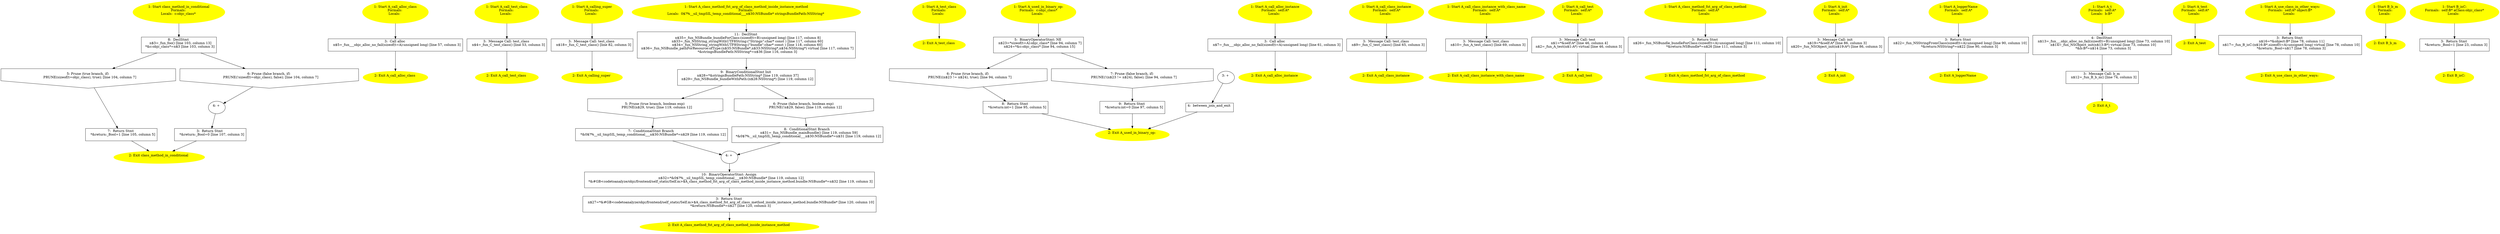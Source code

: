 /* @generated */
digraph cfg {
"class_method_in_conditional.2a19b0bd8eafdb3235f52585a49ef84a_1" [label="1: Start class_method_in_conditional\nFormals: \nLocals:  c:objc_class* \n  " color=yellow style=filled]
	

	 "class_method_in_conditional.2a19b0bd8eafdb3235f52585a49ef84a_1" -> "class_method_in_conditional.2a19b0bd8eafdb3235f52585a49ef84a_8" ;
"class_method_in_conditional.2a19b0bd8eafdb3235f52585a49ef84a_2" [label="2: Exit class_method_in_conditional \n  " color=yellow style=filled]
	

"class_method_in_conditional.2a19b0bd8eafdb3235f52585a49ef84a_3" [label="3:  Return Stmt \n   *&return:_Bool=0 [line 107, column 3]\n " shape="box"]
	

	 "class_method_in_conditional.2a19b0bd8eafdb3235f52585a49ef84a_3" -> "class_method_in_conditional.2a19b0bd8eafdb3235f52585a49ef84a_2" ;
"class_method_in_conditional.2a19b0bd8eafdb3235f52585a49ef84a_4" [label="4: + \n  " ]
	

	 "class_method_in_conditional.2a19b0bd8eafdb3235f52585a49ef84a_4" -> "class_method_in_conditional.2a19b0bd8eafdb3235f52585a49ef84a_3" ;
"class_method_in_conditional.2a19b0bd8eafdb3235f52585a49ef84a_5" [label="5: Prune (true branch, if) \n   PRUNE(sizeof(t=objc_class), true); [line 104, column 7]\n " shape="invhouse"]
	

	 "class_method_in_conditional.2a19b0bd8eafdb3235f52585a49ef84a_5" -> "class_method_in_conditional.2a19b0bd8eafdb3235f52585a49ef84a_7" ;
"class_method_in_conditional.2a19b0bd8eafdb3235f52585a49ef84a_6" [label="6: Prune (false branch, if) \n   PRUNE(!sizeof(t=objc_class), false); [line 104, column 7]\n " shape="invhouse"]
	

	 "class_method_in_conditional.2a19b0bd8eafdb3235f52585a49ef84a_6" -> "class_method_in_conditional.2a19b0bd8eafdb3235f52585a49ef84a_4" ;
"class_method_in_conditional.2a19b0bd8eafdb3235f52585a49ef84a_7" [label="7:  Return Stmt \n   *&return:_Bool=1 [line 105, column 5]\n " shape="box"]
	

	 "class_method_in_conditional.2a19b0bd8eafdb3235f52585a49ef84a_7" -> "class_method_in_conditional.2a19b0bd8eafdb3235f52585a49ef84a_2" ;
"class_method_in_conditional.2a19b0bd8eafdb3235f52585a49ef84a_8" [label="8:  DeclStmt \n   n$3=_fun_foo() [line 103, column 13]\n  *&c:objc_class*=n$3 [line 103, column 3]\n " shape="box"]
	

	 "class_method_in_conditional.2a19b0bd8eafdb3235f52585a49ef84a_8" -> "class_method_in_conditional.2a19b0bd8eafdb3235f52585a49ef84a_5" ;
	 "class_method_in_conditional.2a19b0bd8eafdb3235f52585a49ef84a_8" -> "class_method_in_conditional.2a19b0bd8eafdb3235f52585a49ef84a_6" ;
"call_alloc_class#A#class.0cef99601cab56333305f5f96f227079_1" [label="1: Start A_call_alloc_class\nFormals: \nLocals:  \n  " color=yellow style=filled]
	

	 "call_alloc_class#A#class.0cef99601cab56333305f5f96f227079_1" -> "call_alloc_class#A#class.0cef99601cab56333305f5f96f227079_3" ;
"call_alloc_class#A#class.0cef99601cab56333305f5f96f227079_2" [label="2: Exit A_call_alloc_class \n  " color=yellow style=filled]
	

"call_alloc_class#A#class.0cef99601cab56333305f5f96f227079_3" [label="3:  Call alloc \n   n$5=_fun___objc_alloc_no_fail(sizeof(t=A):unsigned long) [line 57, column 3]\n " shape="box"]
	

	 "call_alloc_class#A#class.0cef99601cab56333305f5f96f227079_3" -> "call_alloc_class#A#class.0cef99601cab56333305f5f96f227079_2" ;
"call_test_class#A#class.cc4e8c6ada1c4f85dad976d179e36c9a_1" [label="1: Start A_call_test_class\nFormals: \nLocals:  \n  " color=yellow style=filled]
	

	 "call_test_class#A#class.cc4e8c6ada1c4f85dad976d179e36c9a_1" -> "call_test_class#A#class.cc4e8c6ada1c4f85dad976d179e36c9a_3" ;
"call_test_class#A#class.cc4e8c6ada1c4f85dad976d179e36c9a_2" [label="2: Exit A_call_test_class \n  " color=yellow style=filled]
	

"call_test_class#A#class.cc4e8c6ada1c4f85dad976d179e36c9a_3" [label="3:  Message Call: test_class \n   n$4=_fun_C_test_class() [line 53, column 3]\n " shape="box"]
	

	 "call_test_class#A#class.cc4e8c6ada1c4f85dad976d179e36c9a_3" -> "call_test_class#A#class.cc4e8c6ada1c4f85dad976d179e36c9a_2" ;
"calling_super#A#class.0edc1d1d1c4ade7cd9adaa77e7322ad1_1" [label="1: Start A_calling_super\nFormals: \nLocals:  \n  " color=yellow style=filled]
	

	 "calling_super#A#class.0edc1d1d1c4ade7cd9adaa77e7322ad1_1" -> "calling_super#A#class.0edc1d1d1c4ade7cd9adaa77e7322ad1_3" ;
"calling_super#A#class.0edc1d1d1c4ade7cd9adaa77e7322ad1_2" [label="2: Exit A_calling_super \n  " color=yellow style=filled]
	

"calling_super#A#class.0edc1d1d1c4ade7cd9adaa77e7322ad1_3" [label="3:  Message Call: test_class \n   n$18=_fun_C_test_class() [line 82, column 3]\n " shape="box"]
	

	 "calling_super#A#class.0edc1d1d1c4ade7cd9adaa77e7322ad1_3" -> "calling_super#A#class.0edc1d1d1c4ade7cd9adaa77e7322ad1_2" ;
"class_method_fst_arg_of_class_method_inside_instance_method#A#class.7bda69c598fb7e024d776cec3122e2a6_1" [label="1: Start A_class_method_fst_arg_of_class_method_inside_instance_method\nFormals: \nLocals:  0$?%__sil_tmpSIL_temp_conditional___n$30:NSBundle* stringsBundlePath:NSString* \n  " color=yellow style=filled]
	

	 "class_method_fst_arg_of_class_method_inside_instance_method#A#class.7bda69c598fb7e024d776cec3122e2a6_1" -> "class_method_fst_arg_of_class_method_inside_instance_method#A#class.7bda69c598fb7e024d776cec3122e2a6_11" ;
"class_method_fst_arg_of_class_method_inside_instance_method#A#class.7bda69c598fb7e024d776cec3122e2a6_2" [label="2: Exit A_class_method_fst_arg_of_class_method_inside_instance_method \n  " color=yellow style=filled]
	

"class_method_fst_arg_of_class_method_inside_instance_method#A#class.7bda69c598fb7e024d776cec3122e2a6_3" [label="3:  Return Stmt \n   n$27=*&#GB<codetoanalyze/objc/frontend/self_static/Self.m>$A_class_method_fst_arg_of_class_method_inside_instance_method.bundle:NSBundle* [line 120, column 10]\n  *&return:NSBundle*=n$27 [line 120, column 3]\n " shape="box"]
	

	 "class_method_fst_arg_of_class_method_inside_instance_method#A#class.7bda69c598fb7e024d776cec3122e2a6_3" -> "class_method_fst_arg_of_class_method_inside_instance_method#A#class.7bda69c598fb7e024d776cec3122e2a6_2" ;
"class_method_fst_arg_of_class_method_inside_instance_method#A#class.7bda69c598fb7e024d776cec3122e2a6_4" [label="4: + \n  " ]
	

	 "class_method_fst_arg_of_class_method_inside_instance_method#A#class.7bda69c598fb7e024d776cec3122e2a6_4" -> "class_method_fst_arg_of_class_method_inside_instance_method#A#class.7bda69c598fb7e024d776cec3122e2a6_10" ;
"class_method_fst_arg_of_class_method_inside_instance_method#A#class.7bda69c598fb7e024d776cec3122e2a6_5" [label="5: Prune (true branch, boolean exp) \n   PRUNE(n$29, true); [line 119, column 12]\n " shape="invhouse"]
	

	 "class_method_fst_arg_of_class_method_inside_instance_method#A#class.7bda69c598fb7e024d776cec3122e2a6_5" -> "class_method_fst_arg_of_class_method_inside_instance_method#A#class.7bda69c598fb7e024d776cec3122e2a6_7" ;
"class_method_fst_arg_of_class_method_inside_instance_method#A#class.7bda69c598fb7e024d776cec3122e2a6_6" [label="6: Prune (false branch, boolean exp) \n   PRUNE(!n$29, false); [line 119, column 12]\n " shape="invhouse"]
	

	 "class_method_fst_arg_of_class_method_inside_instance_method#A#class.7bda69c598fb7e024d776cec3122e2a6_6" -> "class_method_fst_arg_of_class_method_inside_instance_method#A#class.7bda69c598fb7e024d776cec3122e2a6_8" ;
"class_method_fst_arg_of_class_method_inside_instance_method#A#class.7bda69c598fb7e024d776cec3122e2a6_7" [label="7:  ConditionalStmt Branch \n   *&0$?%__sil_tmpSIL_temp_conditional___n$30:NSBundle*=n$29 [line 119, column 12]\n " shape="box"]
	

	 "class_method_fst_arg_of_class_method_inside_instance_method#A#class.7bda69c598fb7e024d776cec3122e2a6_7" -> "class_method_fst_arg_of_class_method_inside_instance_method#A#class.7bda69c598fb7e024d776cec3122e2a6_4" ;
"class_method_fst_arg_of_class_method_inside_instance_method#A#class.7bda69c598fb7e024d776cec3122e2a6_8" [label="8:  ConditionalStmt Branch \n   n$31=_fun_NSBundle_mainBundle() [line 119, column 59]\n  *&0$?%__sil_tmpSIL_temp_conditional___n$30:NSBundle*=n$31 [line 119, column 12]\n " shape="box"]
	

	 "class_method_fst_arg_of_class_method_inside_instance_method#A#class.7bda69c598fb7e024d776cec3122e2a6_8" -> "class_method_fst_arg_of_class_method_inside_instance_method#A#class.7bda69c598fb7e024d776cec3122e2a6_4" ;
"class_method_fst_arg_of_class_method_inside_instance_method#A#class.7bda69c598fb7e024d776cec3122e2a6_9" [label="9:  BinaryConditionalStmt Init \n   n$28=*&stringsBundlePath:NSString* [line 119, column 37]\n  n$29=_fun_NSBundle_bundleWithPath:(n$28:NSString*) [line 119, column 12]\n " shape="box"]
	

	 "class_method_fst_arg_of_class_method_inside_instance_method#A#class.7bda69c598fb7e024d776cec3122e2a6_9" -> "class_method_fst_arg_of_class_method_inside_instance_method#A#class.7bda69c598fb7e024d776cec3122e2a6_5" ;
	 "class_method_fst_arg_of_class_method_inside_instance_method#A#class.7bda69c598fb7e024d776cec3122e2a6_9" -> "class_method_fst_arg_of_class_method_inside_instance_method#A#class.7bda69c598fb7e024d776cec3122e2a6_6" ;
"class_method_fst_arg_of_class_method_inside_instance_method#A#class.7bda69c598fb7e024d776cec3122e2a6_10" [label="10:  BinaryOperatorStmt: Assign \n   n$32=*&0$?%__sil_tmpSIL_temp_conditional___n$30:NSBundle* [line 119, column 12]\n  *&#GB<codetoanalyze/objc/frontend/self_static/Self.m>$A_class_method_fst_arg_of_class_method_inside_instance_method.bundle:NSBundle*=n$32 [line 119, column 3]\n " shape="box"]
	

	 "class_method_fst_arg_of_class_method_inside_instance_method#A#class.7bda69c598fb7e024d776cec3122e2a6_10" -> "class_method_fst_arg_of_class_method_inside_instance_method#A#class.7bda69c598fb7e024d776cec3122e2a6_3" ;
"class_method_fst_arg_of_class_method_inside_instance_method#A#class.7bda69c598fb7e024d776cec3122e2a6_11" [label="11:  DeclStmt \n   n$35=_fun_NSBundle_bundleForClass:(sizeof(t=B):unsigned long) [line 117, column 8]\n  n$33=_fun_NSString_stringWithUTF8String:(\"Strings\":char* const ) [line 117, column 60]\n  n$34=_fun_NSString_stringWithUTF8String:(\"bundle\":char* const ) [line 118, column 60]\n  n$36=_fun_NSBundle_pathForResource:ofType:(n$35:NSBundle*,n$33:NSString*,n$34:NSString*) virtual [line 117, column 7]\n  *&stringsBundlePath:NSString*=n$36 [line 116, column 3]\n " shape="box"]
	

	 "class_method_fst_arg_of_class_method_inside_instance_method#A#class.7bda69c598fb7e024d776cec3122e2a6_11" -> "class_method_fst_arg_of_class_method_inside_instance_method#A#class.7bda69c598fb7e024d776cec3122e2a6_9" ;
"test_class#A#class.97324b18f626e66a3c32cec03286eb8d_1" [label="1: Start A_test_class\nFormals: \nLocals:  \n  " color=yellow style=filled]
	

	 "test_class#A#class.97324b18f626e66a3c32cec03286eb8d_1" -> "test_class#A#class.97324b18f626e66a3c32cec03286eb8d_2" ;
"test_class#A#class.97324b18f626e66a3c32cec03286eb8d_2" [label="2: Exit A_test_class \n  " color=yellow style=filled]
	

"used_in_binary_op:#A(struct objc_class)#class.da9fc6494d494952f5246c6cf4478263_1" [label="1: Start A_used_in_binary_op:\nFormals:  c:objc_class*\nLocals:  \n  " color=yellow style=filled]
	

	 "used_in_binary_op:#A(struct objc_class)#class.da9fc6494d494952f5246c6cf4478263_1" -> "used_in_binary_op:#A(struct objc_class)#class.da9fc6494d494952f5246c6cf4478263_5" ;
"used_in_binary_op:#A(struct objc_class)#class.da9fc6494d494952f5246c6cf4478263_2" [label="2: Exit A_used_in_binary_op: \n  " color=yellow style=filled]
	

"used_in_binary_op:#A(struct objc_class)#class.da9fc6494d494952f5246c6cf4478263_3" [label="3: + \n  " ]
	

	 "used_in_binary_op:#A(struct objc_class)#class.da9fc6494d494952f5246c6cf4478263_3" -> "used_in_binary_op:#A(struct objc_class)#class.da9fc6494d494952f5246c6cf4478263_4" ;
"used_in_binary_op:#A(struct objc_class)#class.da9fc6494d494952f5246c6cf4478263_4" [label="4:  between_join_and_exit \n  " shape="box"]
	

	 "used_in_binary_op:#A(struct objc_class)#class.da9fc6494d494952f5246c6cf4478263_4" -> "used_in_binary_op:#A(struct objc_class)#class.da9fc6494d494952f5246c6cf4478263_2" ;
"used_in_binary_op:#A(struct objc_class)#class.da9fc6494d494952f5246c6cf4478263_5" [label="5:  BinaryOperatorStmt: NE \n   n$23=*sizeof(t=A):objc_class* [line 94, column 7]\n  n$24=*&c:objc_class* [line 94, column 15]\n " shape="box"]
	

	 "used_in_binary_op:#A(struct objc_class)#class.da9fc6494d494952f5246c6cf4478263_5" -> "used_in_binary_op:#A(struct objc_class)#class.da9fc6494d494952f5246c6cf4478263_6" ;
	 "used_in_binary_op:#A(struct objc_class)#class.da9fc6494d494952f5246c6cf4478263_5" -> "used_in_binary_op:#A(struct objc_class)#class.da9fc6494d494952f5246c6cf4478263_7" ;
"used_in_binary_op:#A(struct objc_class)#class.da9fc6494d494952f5246c6cf4478263_6" [label="6: Prune (true branch, if) \n   PRUNE((n$23 != n$24), true); [line 94, column 7]\n " shape="invhouse"]
	

	 "used_in_binary_op:#A(struct objc_class)#class.da9fc6494d494952f5246c6cf4478263_6" -> "used_in_binary_op:#A(struct objc_class)#class.da9fc6494d494952f5246c6cf4478263_8" ;
"used_in_binary_op:#A(struct objc_class)#class.da9fc6494d494952f5246c6cf4478263_7" [label="7: Prune (false branch, if) \n   PRUNE(!(n$23 != n$24), false); [line 94, column 7]\n " shape="invhouse"]
	

	 "used_in_binary_op:#A(struct objc_class)#class.da9fc6494d494952f5246c6cf4478263_7" -> "used_in_binary_op:#A(struct objc_class)#class.da9fc6494d494952f5246c6cf4478263_9" ;
"used_in_binary_op:#A(struct objc_class)#class.da9fc6494d494952f5246c6cf4478263_8" [label="8:  Return Stmt \n   *&return:int=1 [line 95, column 5]\n " shape="box"]
	

	 "used_in_binary_op:#A(struct objc_class)#class.da9fc6494d494952f5246c6cf4478263_8" -> "used_in_binary_op:#A(struct objc_class)#class.da9fc6494d494952f5246c6cf4478263_2" ;
"used_in_binary_op:#A(struct objc_class)#class.da9fc6494d494952f5246c6cf4478263_9" [label="9:  Return Stmt \n   *&return:int=0 [line 97, column 5]\n " shape="box"]
	

	 "used_in_binary_op:#A(struct objc_class)#class.da9fc6494d494952f5246c6cf4478263_9" -> "used_in_binary_op:#A(struct objc_class)#class.da9fc6494d494952f5246c6cf4478263_2" ;
"call_alloc_instance#A#instance.70a20314d55f22fb46408deb70d9aabb_1" [label="1: Start A_call_alloc_instance\nFormals:  self:A*\nLocals:  \n  " color=yellow style=filled]
	

	 "call_alloc_instance#A#instance.70a20314d55f22fb46408deb70d9aabb_1" -> "call_alloc_instance#A#instance.70a20314d55f22fb46408deb70d9aabb_3" ;
"call_alloc_instance#A#instance.70a20314d55f22fb46408deb70d9aabb_2" [label="2: Exit A_call_alloc_instance \n  " color=yellow style=filled]
	

"call_alloc_instance#A#instance.70a20314d55f22fb46408deb70d9aabb_3" [label="3:  Call alloc \n   n$7=_fun___objc_alloc_no_fail(sizeof(t=A):unsigned long) [line 61, column 3]\n " shape="box"]
	

	 "call_alloc_instance#A#instance.70a20314d55f22fb46408deb70d9aabb_3" -> "call_alloc_instance#A#instance.70a20314d55f22fb46408deb70d9aabb_2" ;
"call_class_instance#A#instance.eb1ae02cd94582eb1fc7cb426794f9f0_1" [label="1: Start A_call_class_instance\nFormals:  self:A*\nLocals:  \n  " color=yellow style=filled]
	

	 "call_class_instance#A#instance.eb1ae02cd94582eb1fc7cb426794f9f0_1" -> "call_class_instance#A#instance.eb1ae02cd94582eb1fc7cb426794f9f0_3" ;
"call_class_instance#A#instance.eb1ae02cd94582eb1fc7cb426794f9f0_2" [label="2: Exit A_call_class_instance \n  " color=yellow style=filled]
	

"call_class_instance#A#instance.eb1ae02cd94582eb1fc7cb426794f9f0_3" [label="3:  Message Call: test_class \n   n$9=_fun_C_test_class() [line 65, column 3]\n " shape="box"]
	

	 "call_class_instance#A#instance.eb1ae02cd94582eb1fc7cb426794f9f0_3" -> "call_class_instance#A#instance.eb1ae02cd94582eb1fc7cb426794f9f0_2" ;
"call_class_instance_with_class_name#A#instance.1baf88c0fb5549c04909fab0bed63c39_1" [label="1: Start A_call_class_instance_with_class_name\nFormals:  self:A*\nLocals:  \n  " color=yellow style=filled]
	

	 "call_class_instance_with_class_name#A#instance.1baf88c0fb5549c04909fab0bed63c39_1" -> "call_class_instance_with_class_name#A#instance.1baf88c0fb5549c04909fab0bed63c39_3" ;
"call_class_instance_with_class_name#A#instance.1baf88c0fb5549c04909fab0bed63c39_2" [label="2: Exit A_call_class_instance_with_class_name \n  " color=yellow style=filled]
	

"call_class_instance_with_class_name#A#instance.1baf88c0fb5549c04909fab0bed63c39_3" [label="3:  Message Call: test_class \n   n$10=_fun_A_test_class() [line 69, column 3]\n " shape="box"]
	

	 "call_class_instance_with_class_name#A#instance.1baf88c0fb5549c04909fab0bed63c39_3" -> "call_class_instance_with_class_name#A#instance.1baf88c0fb5549c04909fab0bed63c39_2" ;
"call_test#A#instance.41031d78ab8c6914ebc9851c442cbd4e_1" [label="1: Start A_call_test\nFormals:  self:A*\nLocals:  \n  " color=yellow style=filled]
	

	 "call_test#A#instance.41031d78ab8c6914ebc9851c442cbd4e_1" -> "call_test#A#instance.41031d78ab8c6914ebc9851c442cbd4e_3" ;
"call_test#A#instance.41031d78ab8c6914ebc9851c442cbd4e_2" [label="2: Exit A_call_test \n  " color=yellow style=filled]
	

"call_test#A#instance.41031d78ab8c6914ebc9851c442cbd4e_3" [label="3:  Message Call: test \n   n$1=*&self:A* [line 46, column 4]\n  n$2=_fun_A_test(n$1:A*) virtual [line 46, column 3]\n " shape="box"]
	

	 "call_test#A#instance.41031d78ab8c6914ebc9851c442cbd4e_3" -> "call_test#A#instance.41031d78ab8c6914ebc9851c442cbd4e_2" ;
"class_method_fst_arg_of_class_method#A#instance.cf9f3087f45649c74ef1f7ca002450f2_1" [label="1: Start A_class_method_fst_arg_of_class_method\nFormals:  self:A*\nLocals:  \n  " color=yellow style=filled]
	

	 "class_method_fst_arg_of_class_method#A#instance.cf9f3087f45649c74ef1f7ca002450f2_1" -> "class_method_fst_arg_of_class_method#A#instance.cf9f3087f45649c74ef1f7ca002450f2_3" ;
"class_method_fst_arg_of_class_method#A#instance.cf9f3087f45649c74ef1f7ca002450f2_2" [label="2: Exit A_class_method_fst_arg_of_class_method \n  " color=yellow style=filled]
	

"class_method_fst_arg_of_class_method#A#instance.cf9f3087f45649c74ef1f7ca002450f2_3" [label="3:  Return Stmt \n   n$26=_fun_NSBundle_bundleForClass:(sizeof(t=A):unsigned long) [line 111, column 10]\n  *&return:NSBundle*=n$26 [line 111, column 3]\n " shape="box"]
	

	 "class_method_fst_arg_of_class_method#A#instance.cf9f3087f45649c74ef1f7ca002450f2_3" -> "class_method_fst_arg_of_class_method#A#instance.cf9f3087f45649c74ef1f7ca002450f2_2" ;
"init#A#instance.eee79aaaddd644404e17691a7e7d809a_1" [label="1: Start A_init\nFormals:  self:A*\nLocals:  \n  " color=yellow style=filled]
	

	 "init#A#instance.eee79aaaddd644404e17691a7e7d809a_1" -> "init#A#instance.eee79aaaddd644404e17691a7e7d809a_3" ;
"init#A#instance.eee79aaaddd644404e17691a7e7d809a_2" [label="2: Exit A_init \n  " color=yellow style=filled]
	

"init#A#instance.eee79aaaddd644404e17691a7e7d809a_3" [label="3:  Message Call: init \n   n$19=*&self:A* [line 86, column 3]\n  n$20=_fun_NSObject_init(n$19:A*) [line 86, column 3]\n " shape="box"]
	

	 "init#A#instance.eee79aaaddd644404e17691a7e7d809a_3" -> "init#A#instance.eee79aaaddd644404e17691a7e7d809a_2" ;
"loggerName#A#instance.36b9a42412bcf7d8d3f8397eb2bcb555_1" [label="1: Start A_loggerName\nFormals:  self:A*\nLocals:  \n  " color=yellow style=filled]
	

	 "loggerName#A#instance.36b9a42412bcf7d8d3f8397eb2bcb555_1" -> "loggerName#A#instance.36b9a42412bcf7d8d3f8397eb2bcb555_3" ;
"loggerName#A#instance.36b9a42412bcf7d8d3f8397eb2bcb555_2" [label="2: Exit A_loggerName \n  " color=yellow style=filled]
	

"loggerName#A#instance.36b9a42412bcf7d8d3f8397eb2bcb555_3" [label="3:  Return Stmt \n   n$22=_fun_NSStringFromClass(sizeof(t=A):unsigned long) [line 90, column 10]\n  *&return:NSString*=n$22 [line 90, column 3]\n " shape="box"]
	

	 "loggerName#A#instance.36b9a42412bcf7d8d3f8397eb2bcb555_3" -> "loggerName#A#instance.36b9a42412bcf7d8d3f8397eb2bcb555_2" ;
"t#A#instance.e31b9a7bced712626784e2860af1a31b_1" [label="1: Start A_t\nFormals:  self:A*\nLocals:  b:B* \n  " color=yellow style=filled]
	

	 "t#A#instance.e31b9a7bced712626784e2860af1a31b_1" -> "t#A#instance.e31b9a7bced712626784e2860af1a31b_4" ;
"t#A#instance.e31b9a7bced712626784e2860af1a31b_2" [label="2: Exit A_t \n  " color=yellow style=filled]
	

"t#A#instance.e31b9a7bced712626784e2860af1a31b_3" [label="3:  Message Call: b_m \n   n$12=_fun_B_b_m() [line 74, column 3]\n " shape="box"]
	

	 "t#A#instance.e31b9a7bced712626784e2860af1a31b_3" -> "t#A#instance.e31b9a7bced712626784e2860af1a31b_2" ;
"t#A#instance.e31b9a7bced712626784e2860af1a31b_4" [label="4:  DeclStmt \n   n$13=_fun___objc_alloc_no_fail(sizeof(t=B):unsigned long) [line 73, column 10]\n  n$14=_fun_NSObject_init(n$13:B*) virtual [line 73, column 10]\n  *&b:B*=n$14 [line 73, column 3]\n " shape="box"]
	

	 "t#A#instance.e31b9a7bced712626784e2860af1a31b_4" -> "t#A#instance.e31b9a7bced712626784e2860af1a31b_3" ;
"test#A#instance.561395dd5ffb844cbbb6c52cf21ce047_1" [label="1: Start A_test\nFormals:  self:A*\nLocals:  \n  " color=yellow style=filled]
	

	 "test#A#instance.561395dd5ffb844cbbb6c52cf21ce047_1" -> "test#A#instance.561395dd5ffb844cbbb6c52cf21ce047_2" ;
"test#A#instance.561395dd5ffb844cbbb6c52cf21ce047_2" [label="2: Exit A_test \n  " color=yellow style=filled]
	

"use_class_in_other_ways:#A(class B)#instance.7a96604c2c855db834d214f72f83a306_1" [label="1: Start A_use_class_in_other_ways:\nFormals:  self:A* object:B*\nLocals:  \n  " color=yellow style=filled]
	

	 "use_class_in_other_ways:#A(class B)#instance.7a96604c2c855db834d214f72f83a306_1" -> "use_class_in_other_ways:#A(class B)#instance.7a96604c2c855db834d214f72f83a306_3" ;
"use_class_in_other_ways:#A(class B)#instance.7a96604c2c855db834d214f72f83a306_2" [label="2: Exit A_use_class_in_other_ways: \n  " color=yellow style=filled]
	

"use_class_in_other_ways:#A(class B)#instance.7a96604c2c855db834d214f72f83a306_3" [label="3:  Return Stmt \n   n$16=*&object:B* [line 78, column 11]\n  n$17=_fun_B_isC:(n$16:B*,sizeof(t=A):unsigned long) virtual [line 78, column 10]\n  *&return:_Bool=n$17 [line 78, column 3]\n " shape="box"]
	

	 "use_class_in_other_ways:#A(class B)#instance.7a96604c2c855db834d214f72f83a306_3" -> "use_class_in_other_ways:#A(class B)#instance.7a96604c2c855db834d214f72f83a306_2" ;
"b_m#B#class.82af96ad418803b2f96fc1bfa1572c10_1" [label="1: Start B_b_m\nFormals: \nLocals:  \n  " color=yellow style=filled]
	

	 "b_m#B#class.82af96ad418803b2f96fc1bfa1572c10_1" -> "b_m#B#class.82af96ad418803b2f96fc1bfa1572c10_2" ;
"b_m#B#class.82af96ad418803b2f96fc1bfa1572c10_2" [label="2: Exit B_b_m \n  " color=yellow style=filled]
	

"isC:#B(struct objc_class)#instance.ab14fb7a19510df6032d65aa27b0f12d_1" [label="1: Start B_isC:\nFormals:  self:B* aClass:objc_class*\nLocals:  \n  " color=yellow style=filled]
	

	 "isC:#B(struct objc_class)#instance.ab14fb7a19510df6032d65aa27b0f12d_1" -> "isC:#B(struct objc_class)#instance.ab14fb7a19510df6032d65aa27b0f12d_3" ;
"isC:#B(struct objc_class)#instance.ab14fb7a19510df6032d65aa27b0f12d_2" [label="2: Exit B_isC: \n  " color=yellow style=filled]
	

"isC:#B(struct objc_class)#instance.ab14fb7a19510df6032d65aa27b0f12d_3" [label="3:  Return Stmt \n   *&return:_Bool=1 [line 23, column 3]\n " shape="box"]
	

	 "isC:#B(struct objc_class)#instance.ab14fb7a19510df6032d65aa27b0f12d_3" -> "isC:#B(struct objc_class)#instance.ab14fb7a19510df6032d65aa27b0f12d_2" ;
}
